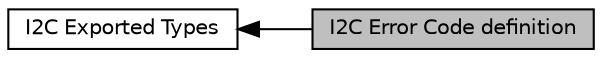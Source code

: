 digraph "I2C Error Code definition"
{
  edge [fontname="Helvetica",fontsize="10",labelfontname="Helvetica",labelfontsize="10"];
  node [fontname="Helvetica",fontsize="10",shape=record];
  rankdir=LR;
  Node0 [label="I2C Error Code definition",height=0.2,width=0.4,color="black", fillcolor="grey75", style="filled", fontcolor="black"];
  Node1 [label="I2C Exported Types",height=0.2,width=0.4,color="black", fillcolor="white", style="filled",URL="$group___i2_c___exported___types.html"];
  Node1->Node0 [shape=plaintext, dir="back", style="solid"];
}
